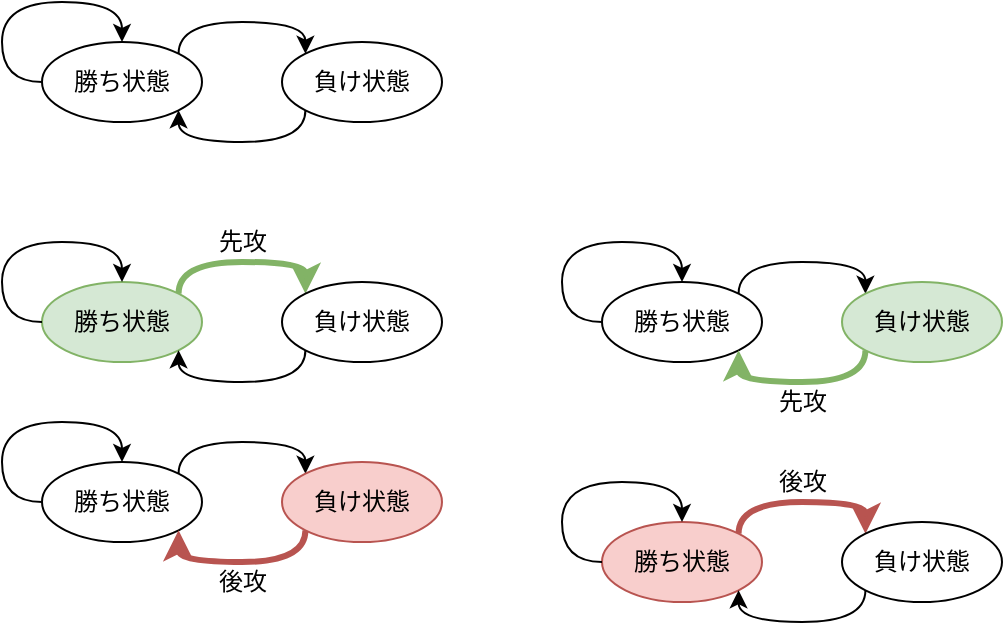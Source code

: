 <mxfile version="13.5.8">
    <diagram id="6hGFLwfOUW9BJ-s0fimq" name="Page-1">
        <mxGraphModel dx="876" dy="353" grid="1" gridSize="10" guides="1" tooltips="1" connect="1" arrows="1" fold="1" page="1" pageScale="1" pageWidth="827" pageHeight="1169" math="0" shadow="0">
            <root>
                <mxCell id="0"/>
                <mxCell id="1" parent="0"/>
                <mxCell id="8" style="edgeStyle=orthogonalEdgeStyle;curved=1;rounded=0;orthogonalLoop=1;jettySize=auto;html=1;exitX=1;exitY=0;exitDx=0;exitDy=0;entryX=0;entryY=0;entryDx=0;entryDy=0;" parent="1" source="3" target="4" edge="1">
                    <mxGeometry relative="1" as="geometry">
                        <Array as="points">
                            <mxPoint x="108" y="110"/>
                            <mxPoint x="172" y="110"/>
                        </Array>
                    </mxGeometry>
                </mxCell>
                <mxCell id="3" value="勝ち状態" style="ellipse;whiteSpace=wrap;html=1;" parent="1" vertex="1">
                    <mxGeometry x="40" y="120" width="80" height="40" as="geometry"/>
                </mxCell>
                <mxCell id="9" style="edgeStyle=orthogonalEdgeStyle;curved=1;rounded=0;orthogonalLoop=1;jettySize=auto;html=1;exitX=0;exitY=1;exitDx=0;exitDy=0;entryX=1;entryY=1;entryDx=0;entryDy=0;" parent="1" source="4" target="3" edge="1">
                    <mxGeometry relative="1" as="geometry">
                        <Array as="points">
                            <mxPoint x="172" y="170"/>
                            <mxPoint x="108" y="170"/>
                        </Array>
                    </mxGeometry>
                </mxCell>
                <mxCell id="4" value="負け状態" style="ellipse;whiteSpace=wrap;html=1;" parent="1" vertex="1">
                    <mxGeometry x="160" y="120" width="80" height="40" as="geometry"/>
                </mxCell>
                <mxCell id="12" style="edgeStyle=orthogonalEdgeStyle;curved=1;rounded=0;orthogonalLoop=1;jettySize=auto;html=1;exitX=0;exitY=0.5;exitDx=0;exitDy=0;entryX=0.5;entryY=0;entryDx=0;entryDy=0;" parent="1" source="3" target="3" edge="1">
                    <mxGeometry relative="1" as="geometry">
                        <mxPoint x="80" y="100" as="targetPoint"/>
                        <Array as="points">
                            <mxPoint x="20" y="140"/>
                            <mxPoint x="20" y="100"/>
                            <mxPoint x="80" y="100"/>
                        </Array>
                    </mxGeometry>
                </mxCell>
                <mxCell id="13" style="edgeStyle=orthogonalEdgeStyle;curved=1;rounded=0;orthogonalLoop=1;jettySize=auto;html=1;exitX=1;exitY=0;exitDx=0;exitDy=0;entryX=0;entryY=0;entryDx=0;entryDy=0;fillColor=#d5e8d4;strokeColor=#82b366;strokeWidth=3;" parent="1" source="14" target="16" edge="1">
                    <mxGeometry relative="1" as="geometry">
                        <Array as="points">
                            <mxPoint x="108" y="230"/>
                            <mxPoint x="172" y="230"/>
                        </Array>
                    </mxGeometry>
                </mxCell>
                <mxCell id="14" value="勝ち状態" style="ellipse;whiteSpace=wrap;html=1;fillColor=#d5e8d4;strokeColor=#82b366;" parent="1" vertex="1">
                    <mxGeometry x="40" y="240" width="80" height="40" as="geometry"/>
                </mxCell>
                <mxCell id="15" style="edgeStyle=orthogonalEdgeStyle;curved=1;rounded=0;orthogonalLoop=1;jettySize=auto;html=1;exitX=0;exitY=1;exitDx=0;exitDy=0;entryX=1;entryY=1;entryDx=0;entryDy=0;" parent="1" source="16" target="14" edge="1">
                    <mxGeometry relative="1" as="geometry">
                        <Array as="points">
                            <mxPoint x="172" y="290"/>
                            <mxPoint x="108" y="290"/>
                        </Array>
                    </mxGeometry>
                </mxCell>
                <mxCell id="16" value="負け状態" style="ellipse;whiteSpace=wrap;html=1;" parent="1" vertex="1">
                    <mxGeometry x="160" y="240" width="80" height="40" as="geometry"/>
                </mxCell>
                <mxCell id="17" style="edgeStyle=orthogonalEdgeStyle;curved=1;rounded=0;orthogonalLoop=1;jettySize=auto;html=1;exitX=0;exitY=0.5;exitDx=0;exitDy=0;entryX=0.5;entryY=0;entryDx=0;entryDy=0;" parent="1" source="14" target="14" edge="1">
                    <mxGeometry relative="1" as="geometry">
                        <mxPoint x="80" y="220" as="targetPoint"/>
                        <Array as="points">
                            <mxPoint x="20" y="260"/>
                            <mxPoint x="20" y="220"/>
                            <mxPoint x="80" y="220"/>
                        </Array>
                    </mxGeometry>
                </mxCell>
                <mxCell id="19" value="先攻" style="text;html=1;align=center;verticalAlign=middle;resizable=0;points=[];autosize=1;" parent="1" vertex="1">
                    <mxGeometry x="120" y="210" width="40" height="20" as="geometry"/>
                </mxCell>
                <mxCell id="26" style="edgeStyle=orthogonalEdgeStyle;curved=1;rounded=0;orthogonalLoop=1;jettySize=auto;html=1;exitX=1;exitY=0;exitDx=0;exitDy=0;entryX=0;entryY=0;entryDx=0;entryDy=0;" parent="1" source="27" target="29" edge="1">
                    <mxGeometry relative="1" as="geometry">
                        <Array as="points">
                            <mxPoint x="108" y="320"/>
                            <mxPoint x="172" y="320"/>
                        </Array>
                    </mxGeometry>
                </mxCell>
                <mxCell id="27" value="勝ち状態" style="ellipse;whiteSpace=wrap;html=1;" parent="1" vertex="1">
                    <mxGeometry x="40" y="330" width="80" height="40" as="geometry"/>
                </mxCell>
                <mxCell id="28" style="edgeStyle=orthogonalEdgeStyle;curved=1;rounded=0;orthogonalLoop=1;jettySize=auto;html=1;exitX=0;exitY=1;exitDx=0;exitDy=0;entryX=1;entryY=1;entryDx=0;entryDy=0;fillColor=#f8cecc;strokeColor=#b85450;strokeWidth=3;" parent="1" source="29" target="27" edge="1">
                    <mxGeometry relative="1" as="geometry">
                        <Array as="points">
                            <mxPoint x="172" y="380"/>
                            <mxPoint x="108" y="380"/>
                        </Array>
                    </mxGeometry>
                </mxCell>
                <mxCell id="29" value="負け状態" style="ellipse;whiteSpace=wrap;html=1;fillColor=#f8cecc;strokeColor=#b85450;" parent="1" vertex="1">
                    <mxGeometry x="160" y="330" width="80" height="40" as="geometry"/>
                </mxCell>
                <mxCell id="30" style="edgeStyle=orthogonalEdgeStyle;curved=1;rounded=0;orthogonalLoop=1;jettySize=auto;html=1;exitX=0;exitY=0.5;exitDx=0;exitDy=0;entryX=0.5;entryY=0;entryDx=0;entryDy=0;" parent="1" source="27" target="27" edge="1">
                    <mxGeometry relative="1" as="geometry">
                        <mxPoint x="80" y="310" as="targetPoint"/>
                        <Array as="points">
                            <mxPoint x="20" y="350"/>
                            <mxPoint x="20" y="310"/>
                            <mxPoint x="80" y="310"/>
                        </Array>
                    </mxGeometry>
                </mxCell>
                <mxCell id="31" value="後攻" style="text;html=1;align=center;verticalAlign=middle;resizable=0;points=[];autosize=1;" parent="1" vertex="1">
                    <mxGeometry x="120" y="380" width="40" height="20" as="geometry"/>
                </mxCell>
                <mxCell id="32" style="edgeStyle=orthogonalEdgeStyle;curved=1;rounded=0;orthogonalLoop=1;jettySize=auto;html=1;exitX=1;exitY=0;exitDx=0;exitDy=0;entryX=0;entryY=0;entryDx=0;entryDy=0;fillColor=#f8cecc;strokeColor=#b85450;strokeWidth=3;" edge="1" parent="1" source="33" target="35">
                    <mxGeometry relative="1" as="geometry">
                        <Array as="points">
                            <mxPoint x="388" y="350"/>
                            <mxPoint x="452" y="350"/>
                        </Array>
                    </mxGeometry>
                </mxCell>
                <mxCell id="33" value="勝ち状態" style="ellipse;whiteSpace=wrap;html=1;fillColor=#f8cecc;strokeColor=#b85450;" vertex="1" parent="1">
                    <mxGeometry x="320" y="360" width="80" height="40" as="geometry"/>
                </mxCell>
                <mxCell id="34" style="edgeStyle=orthogonalEdgeStyle;curved=1;rounded=0;orthogonalLoop=1;jettySize=auto;html=1;exitX=0;exitY=1;exitDx=0;exitDy=0;entryX=1;entryY=1;entryDx=0;entryDy=0;" edge="1" parent="1" source="35" target="33">
                    <mxGeometry relative="1" as="geometry">
                        <Array as="points">
                            <mxPoint x="452" y="410"/>
                            <mxPoint x="388" y="410"/>
                        </Array>
                    </mxGeometry>
                </mxCell>
                <mxCell id="35" value="負け状態" style="ellipse;whiteSpace=wrap;html=1;" vertex="1" parent="1">
                    <mxGeometry x="440" y="360" width="80" height="40" as="geometry"/>
                </mxCell>
                <mxCell id="36" style="edgeStyle=orthogonalEdgeStyle;curved=1;rounded=0;orthogonalLoop=1;jettySize=auto;html=1;exitX=0;exitY=0.5;exitDx=0;exitDy=0;entryX=0.5;entryY=0;entryDx=0;entryDy=0;" edge="1" parent="1" source="33" target="33">
                    <mxGeometry relative="1" as="geometry">
                        <mxPoint x="360" y="340" as="targetPoint"/>
                        <Array as="points">
                            <mxPoint x="300" y="380"/>
                            <mxPoint x="300" y="340"/>
                            <mxPoint x="360" y="340"/>
                        </Array>
                    </mxGeometry>
                </mxCell>
                <mxCell id="37" value="後攻" style="text;html=1;align=center;verticalAlign=middle;resizable=0;points=[];autosize=1;" vertex="1" parent="1">
                    <mxGeometry x="400" y="330" width="40" height="20" as="geometry"/>
                </mxCell>
                <mxCell id="38" style="edgeStyle=orthogonalEdgeStyle;curved=1;rounded=0;orthogonalLoop=1;jettySize=auto;html=1;exitX=1;exitY=0;exitDx=0;exitDy=0;entryX=0;entryY=0;entryDx=0;entryDy=0;" edge="1" parent="1" source="39" target="41">
                    <mxGeometry relative="1" as="geometry">
                        <Array as="points">
                            <mxPoint x="388" y="230"/>
                            <mxPoint x="452" y="230"/>
                        </Array>
                    </mxGeometry>
                </mxCell>
                <mxCell id="39" value="勝ち状態" style="ellipse;whiteSpace=wrap;html=1;" vertex="1" parent="1">
                    <mxGeometry x="320" y="240" width="80" height="40" as="geometry"/>
                </mxCell>
                <mxCell id="40" style="edgeStyle=orthogonalEdgeStyle;curved=1;rounded=0;orthogonalLoop=1;jettySize=auto;html=1;exitX=0;exitY=1;exitDx=0;exitDy=0;entryX=1;entryY=1;entryDx=0;entryDy=0;fillColor=#d5e8d4;strokeColor=#82b366;strokeWidth=3;" edge="1" parent="1" source="41" target="39">
                    <mxGeometry relative="1" as="geometry">
                        <Array as="points">
                            <mxPoint x="452" y="290"/>
                            <mxPoint x="388" y="290"/>
                        </Array>
                    </mxGeometry>
                </mxCell>
                <mxCell id="41" value="負け状態" style="ellipse;whiteSpace=wrap;html=1;fillColor=#d5e8d4;strokeColor=#82b366;" vertex="1" parent="1">
                    <mxGeometry x="440" y="240" width="80" height="40" as="geometry"/>
                </mxCell>
                <mxCell id="42" style="edgeStyle=orthogonalEdgeStyle;curved=1;rounded=0;orthogonalLoop=1;jettySize=auto;html=1;exitX=0;exitY=0.5;exitDx=0;exitDy=0;entryX=0.5;entryY=0;entryDx=0;entryDy=0;" edge="1" parent="1" source="39" target="39">
                    <mxGeometry relative="1" as="geometry">
                        <mxPoint x="360" y="220" as="targetPoint"/>
                        <Array as="points">
                            <mxPoint x="300" y="260"/>
                            <mxPoint x="300" y="220"/>
                            <mxPoint x="360" y="220"/>
                        </Array>
                    </mxGeometry>
                </mxCell>
                <mxCell id="43" value="先攻" style="text;html=1;align=center;verticalAlign=middle;resizable=0;points=[];autosize=1;" vertex="1" parent="1">
                    <mxGeometry x="400" y="290" width="40" height="20" as="geometry"/>
                </mxCell>
            </root>
        </mxGraphModel>
    </diagram>
</mxfile>